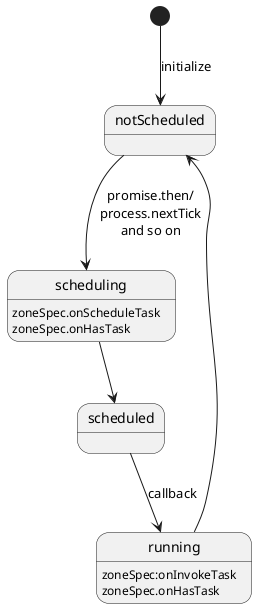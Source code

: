 @startuml
[*] --> notScheduled: initialize
notScheduled --> scheduling: promise.then/\nprocess.nextTick\nand so on

scheduling: zoneSpec.onScheduleTask
scheduling: zoneSpec.onHasTask

scheduling --> scheduled
scheduled --> running: callback
running: zoneSpec:onInvokeTask

running --> notScheduled
running: zoneSpec.onHasTask
@enduml